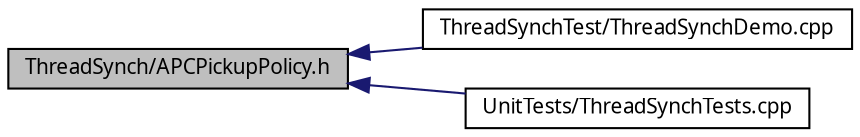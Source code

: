 digraph G
{
  edge [fontname="FreeSans.ttf",fontsize=10,labelfontname="FreeSans.ttf",labelfontsize=10];
  node [fontname="FreeSans.ttf",fontsize=10,shape=record];
  rankdir=LR;
  Node1 [label="ThreadSynch/APCPickupPolicy.h",height=0.2,width=0.4,color="black", fillcolor="grey75", style="filled" fontcolor="black"];
  Node1 -> Node2 [dir=back,color="midnightblue",fontsize=10,style="solid",fontname="FreeSans.ttf"];
  Node2 [label="ThreadSynchTest/ThreadSynchDemo.cpp",height=0.2,width=0.4,color="black", fillcolor="white", style="filled",URL="$_thread_synch_demo_8cpp.html"];
  Node1 -> Node3 [dir=back,color="midnightblue",fontsize=10,style="solid",fontname="FreeSans.ttf"];
  Node3 [label="UnitTests/ThreadSynchTests.cpp",height=0.2,width=0.4,color="black", fillcolor="white", style="filled",URL="$_thread_synch_tests_8cpp.html"];
}
